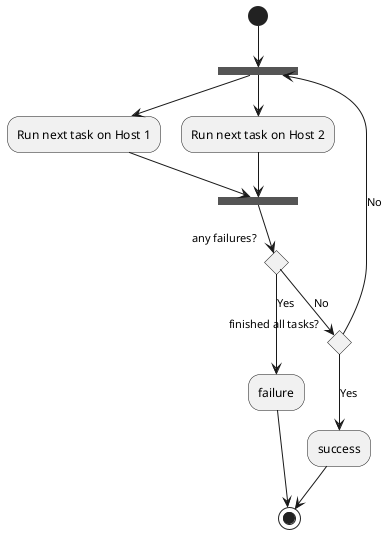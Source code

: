 @startuml
(*)  --> === B1 ===
=== B1 === --> "Run next task on Host 1"
=== B1 === --> "Run next task on Host 2"
"Run next task on Host 1" --> === B2 ===
"Run next task on Host 2" --> === B2 ===

if "any failures?" then
--> [Yes] "failure"
else
--> [No] if "finished all tasks?" then
--> [Yes] "success"
else
--> [No] == B1 ===
"failure" --> (*)
"success" --> (*)

@enduml